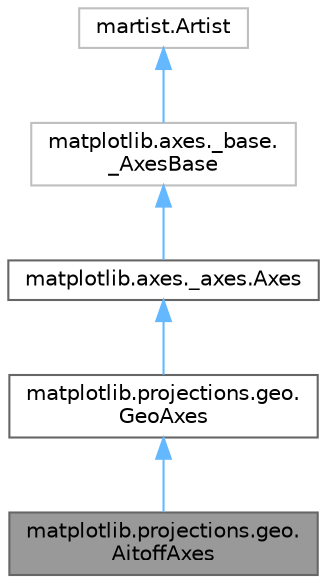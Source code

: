 digraph "matplotlib.projections.geo.AitoffAxes"
{
 // LATEX_PDF_SIZE
  bgcolor="transparent";
  edge [fontname=Helvetica,fontsize=10,labelfontname=Helvetica,labelfontsize=10];
  node [fontname=Helvetica,fontsize=10,shape=box,height=0.2,width=0.4];
  Node1 [id="Node000001",label="matplotlib.projections.geo.\lAitoffAxes",height=0.2,width=0.4,color="gray40", fillcolor="grey60", style="filled", fontcolor="black",tooltip=" "];
  Node2 -> Node1 [id="edge5_Node000001_Node000002",dir="back",color="steelblue1",style="solid",tooltip=" "];
  Node2 [id="Node000002",label="matplotlib.projections.geo.\lGeoAxes",height=0.2,width=0.4,color="gray40", fillcolor="white", style="filled",URL="$d7/d92/classmatplotlib_1_1projections_1_1geo_1_1GeoAxes.html",tooltip=" "];
  Node3 -> Node2 [id="edge6_Node000002_Node000003",dir="back",color="steelblue1",style="solid",tooltip=" "];
  Node3 [id="Node000003",label="matplotlib.axes._axes.Axes",height=0.2,width=0.4,color="gray40", fillcolor="white", style="filled",URL="$d0/dae/classmatplotlib_1_1axes_1_1__axes_1_1Axes.html",tooltip=" "];
  Node4 -> Node3 [id="edge7_Node000003_Node000004",dir="back",color="steelblue1",style="solid",tooltip=" "];
  Node4 [id="Node000004",label="matplotlib.axes._base.\l_AxesBase",height=0.2,width=0.4,color="grey75", fillcolor="white", style="filled",URL="$dd/d28/classmatplotlib_1_1axes_1_1__base_1_1__AxesBase.html",tooltip=" "];
  Node5 -> Node4 [id="edge8_Node000004_Node000005",dir="back",color="steelblue1",style="solid",tooltip=" "];
  Node5 [id="Node000005",label="martist.Artist",height=0.2,width=0.4,color="grey75", fillcolor="white", style="filled",tooltip=" "];
}
